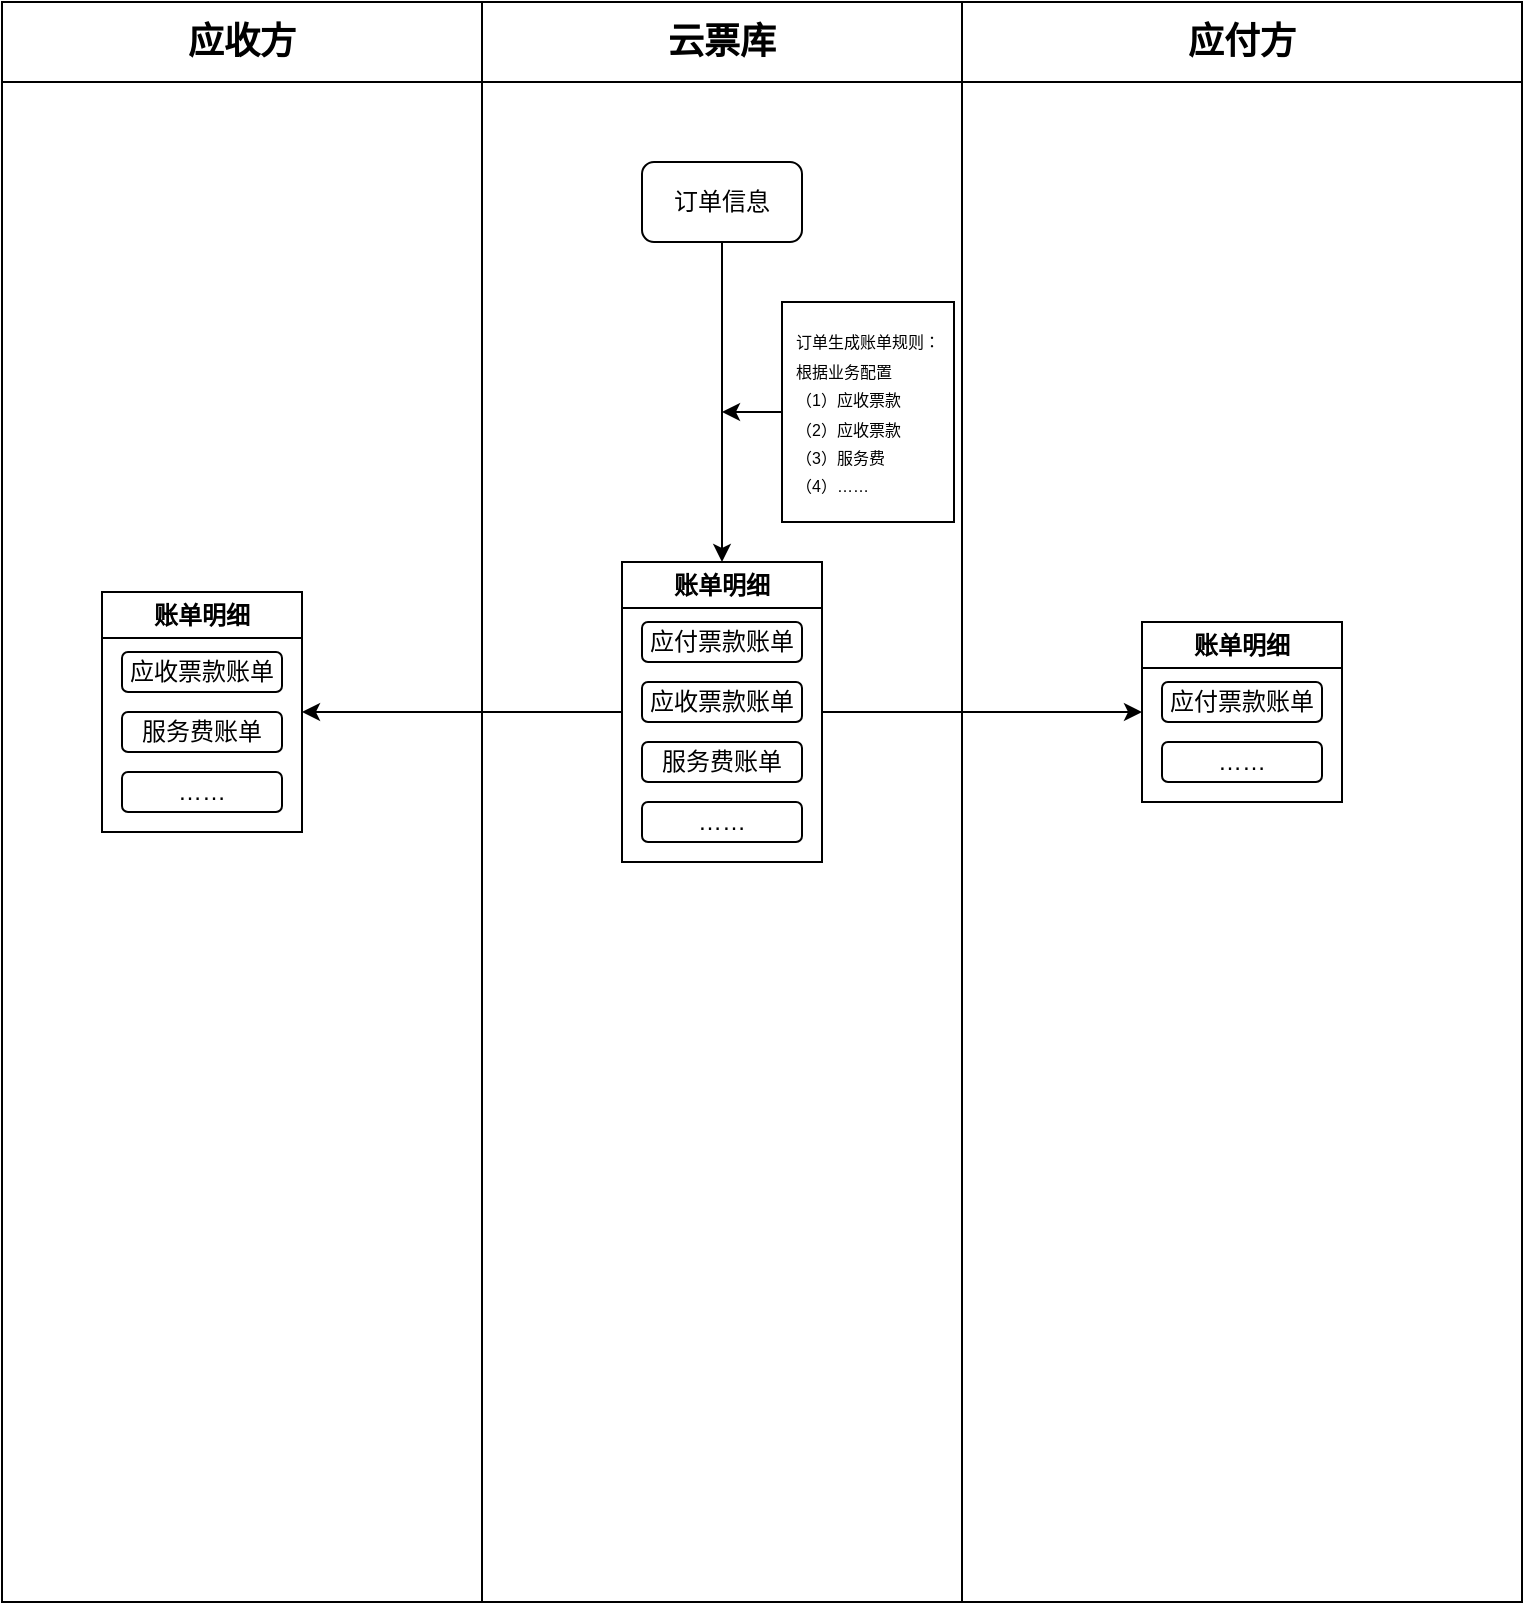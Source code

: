 <mxfile version="26.2.9">
  <diagram name="第 1 页" id="nH9Qb6eL47Q7_xetTgdc">
    <mxGraphModel dx="1420" dy="1929" grid="1" gridSize="10" guides="1" tooltips="1" connect="1" arrows="1" fold="1" page="1" pageScale="1" pageWidth="827" pageHeight="1169" math="0" shadow="0">
      <root>
        <mxCell id="0" />
        <mxCell id="1" parent="0" />
        <mxCell id="wiICf1U_tyPMDzb99P_6-5" value="&lt;font style=&quot;font-size: 18px;&quot;&gt;应收方&lt;/font&gt;" style="swimlane;whiteSpace=wrap;html=1;startSize=40;" vertex="1" parent="1">
          <mxGeometry x="40" y="-40" width="240" height="800" as="geometry" />
        </mxCell>
        <mxCell id="wiICf1U_tyPMDzb99P_6-38" value="账单明细" style="swimlane;whiteSpace=wrap;html=1;" vertex="1" parent="wiICf1U_tyPMDzb99P_6-5">
          <mxGeometry x="50" y="295" width="100" height="120" as="geometry">
            <mxRectangle x="50" y="200" width="100" height="30" as="alternateBounds" />
          </mxGeometry>
        </mxCell>
        <mxCell id="wiICf1U_tyPMDzb99P_6-39" value="服务费账单" style="rounded=1;whiteSpace=wrap;html=1;" vertex="1" parent="wiICf1U_tyPMDzb99P_6-38">
          <mxGeometry x="10" y="60" width="80" height="20" as="geometry" />
        </mxCell>
        <mxCell id="wiICf1U_tyPMDzb99P_6-40" value="应收票款账单" style="rounded=1;whiteSpace=wrap;html=1;" vertex="1" parent="wiICf1U_tyPMDzb99P_6-38">
          <mxGeometry x="10" y="30" width="80" height="20" as="geometry" />
        </mxCell>
        <mxCell id="wiICf1U_tyPMDzb99P_6-41" value="……" style="rounded=1;whiteSpace=wrap;html=1;" vertex="1" parent="wiICf1U_tyPMDzb99P_6-38">
          <mxGeometry x="10" y="90" width="80" height="20" as="geometry" />
        </mxCell>
        <mxCell id="wiICf1U_tyPMDzb99P_6-6" value="&lt;font style=&quot;font-size: 18px;&quot;&gt;云票库&lt;/font&gt;" style="swimlane;whiteSpace=wrap;html=1;startSize=40;" vertex="1" parent="1">
          <mxGeometry x="280" y="-40" width="240" height="800" as="geometry" />
        </mxCell>
        <mxCell id="wiICf1U_tyPMDzb99P_6-10" value="" style="edgeStyle=orthogonalEdgeStyle;rounded=0;orthogonalLoop=1;jettySize=auto;html=1;" edge="1" parent="wiICf1U_tyPMDzb99P_6-6" source="wiICf1U_tyPMDzb99P_6-8" target="wiICf1U_tyPMDzb99P_6-47">
          <mxGeometry relative="1" as="geometry">
            <mxPoint x="120" y="200" as="targetPoint" />
          </mxGeometry>
        </mxCell>
        <mxCell id="wiICf1U_tyPMDzb99P_6-8" value="订单信息" style="rounded=1;whiteSpace=wrap;html=1;" vertex="1" parent="wiICf1U_tyPMDzb99P_6-6">
          <mxGeometry x="80" y="80" width="80" height="40" as="geometry" />
        </mxCell>
        <mxCell id="wiICf1U_tyPMDzb99P_6-57" style="edgeStyle=orthogonalEdgeStyle;rounded=0;orthogonalLoop=1;jettySize=auto;html=1;" edge="1" parent="wiICf1U_tyPMDzb99P_6-6" source="wiICf1U_tyPMDzb99P_6-22">
          <mxGeometry relative="1" as="geometry">
            <mxPoint x="120" y="205.0" as="targetPoint" />
          </mxGeometry>
        </mxCell>
        <mxCell id="wiICf1U_tyPMDzb99P_6-22" value="&lt;font style=&quot;font-size: 8px;&quot;&gt;订单生成账单规则：&lt;/font&gt;&lt;div style=&quot;text-align: left;&quot;&gt;&lt;font style=&quot;font-size: 8px;&quot;&gt;根据业务配置&lt;/font&gt;&lt;/div&gt;&lt;div style=&quot;text-align: left;&quot;&gt;&lt;span style=&quot;font-size: 8px;&quot;&gt;（1）应收票款&lt;/span&gt;&lt;/div&gt;&lt;div style=&quot;text-align: left;&quot;&gt;&lt;span style=&quot;font-size: 8px;&quot;&gt;（2）应收票款&lt;/span&gt;&lt;/div&gt;&lt;div style=&quot;text-align: left;&quot;&gt;&lt;span style=&quot;font-size: 8px;&quot;&gt;（3）服务费&lt;/span&gt;&lt;/div&gt;&lt;div style=&quot;text-align: left;&quot;&gt;&lt;span style=&quot;font-size: 8px;&quot;&gt;（4）……&lt;/span&gt;&lt;/div&gt;" style="rounded=0;whiteSpace=wrap;html=1;" vertex="1" parent="wiICf1U_tyPMDzb99P_6-6">
          <mxGeometry x="150" y="150" width="86" height="110" as="geometry" />
        </mxCell>
        <mxCell id="wiICf1U_tyPMDzb99P_6-47" value="账单明细" style="swimlane;whiteSpace=wrap;html=1;" vertex="1" parent="wiICf1U_tyPMDzb99P_6-6">
          <mxGeometry x="70" y="280" width="100" height="150" as="geometry">
            <mxRectangle x="50" y="200" width="100" height="30" as="alternateBounds" />
          </mxGeometry>
        </mxCell>
        <mxCell id="wiICf1U_tyPMDzb99P_6-48" value="应收票款账单" style="rounded=1;whiteSpace=wrap;html=1;" vertex="1" parent="wiICf1U_tyPMDzb99P_6-47">
          <mxGeometry x="10" y="60" width="80" height="20" as="geometry" />
        </mxCell>
        <mxCell id="wiICf1U_tyPMDzb99P_6-49" value="应付票款账单" style="rounded=1;whiteSpace=wrap;html=1;" vertex="1" parent="wiICf1U_tyPMDzb99P_6-47">
          <mxGeometry x="10" y="30" width="80" height="20" as="geometry" />
        </mxCell>
        <mxCell id="wiICf1U_tyPMDzb99P_6-50" value="服务费账单" style="rounded=1;whiteSpace=wrap;html=1;" vertex="1" parent="wiICf1U_tyPMDzb99P_6-47">
          <mxGeometry x="10" y="90" width="80" height="20" as="geometry" />
        </mxCell>
        <mxCell id="wiICf1U_tyPMDzb99P_6-52" value="……" style="rounded=1;whiteSpace=wrap;html=1;" vertex="1" parent="wiICf1U_tyPMDzb99P_6-47">
          <mxGeometry x="10" y="120" width="80" height="20" as="geometry" />
        </mxCell>
        <mxCell id="wiICf1U_tyPMDzb99P_6-7" value="&lt;font style=&quot;font-size: 18px;&quot;&gt;应付方&lt;/font&gt;" style="swimlane;whiteSpace=wrap;html=1;startSize=40;" vertex="1" parent="1">
          <mxGeometry x="520" y="-40" width="280" height="800" as="geometry" />
        </mxCell>
        <mxCell id="wiICf1U_tyPMDzb99P_6-37" value="账单明细" style="swimlane;whiteSpace=wrap;html=1;" vertex="1" parent="wiICf1U_tyPMDzb99P_6-7">
          <mxGeometry x="90" y="310" width="100" height="90" as="geometry">
            <mxRectangle x="90" y="200" width="100" height="30" as="alternateBounds" />
          </mxGeometry>
        </mxCell>
        <mxCell id="wiICf1U_tyPMDzb99P_6-30" value="……" style="rounded=1;whiteSpace=wrap;html=1;" vertex="1" parent="wiICf1U_tyPMDzb99P_6-37">
          <mxGeometry x="10" y="60" width="80" height="20" as="geometry" />
        </mxCell>
        <mxCell id="wiICf1U_tyPMDzb99P_6-27" value="应付票款账单" style="rounded=1;whiteSpace=wrap;html=1;" vertex="1" parent="wiICf1U_tyPMDzb99P_6-37">
          <mxGeometry x="10" y="30" width="80" height="20" as="geometry" />
        </mxCell>
        <mxCell id="wiICf1U_tyPMDzb99P_6-54" style="edgeStyle=orthogonalEdgeStyle;rounded=0;orthogonalLoop=1;jettySize=auto;html=1;entryX=0;entryY=0.5;entryDx=0;entryDy=0;" edge="1" parent="1" source="wiICf1U_tyPMDzb99P_6-47" target="wiICf1U_tyPMDzb99P_6-37">
          <mxGeometry relative="1" as="geometry" />
        </mxCell>
        <mxCell id="wiICf1U_tyPMDzb99P_6-55" style="edgeStyle=orthogonalEdgeStyle;rounded=0;orthogonalLoop=1;jettySize=auto;html=1;entryX=1;entryY=0.5;entryDx=0;entryDy=0;" edge="1" parent="1" source="wiICf1U_tyPMDzb99P_6-47" target="wiICf1U_tyPMDzb99P_6-38">
          <mxGeometry relative="1" as="geometry" />
        </mxCell>
      </root>
    </mxGraphModel>
  </diagram>
</mxfile>

